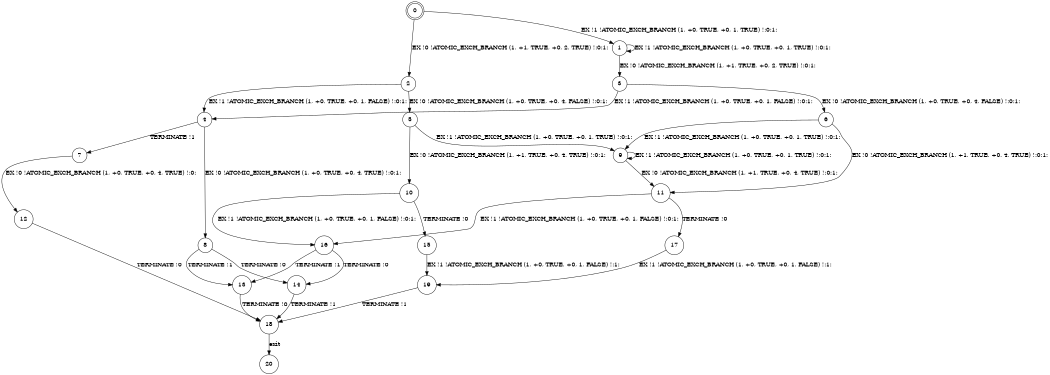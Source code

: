 digraph BCG {
size = "7, 10.5";
center = TRUE;
node [shape = circle];
0 [peripheries = 2];
0 -> 1 [label = "EX !1 !ATOMIC_EXCH_BRANCH (1, +0, TRUE, +0, 1, TRUE) !:0:1:"];
0 -> 2 [label = "EX !0 !ATOMIC_EXCH_BRANCH (1, +1, TRUE, +0, 2, TRUE) !:0:1:"];
1 -> 3 [label = "EX !0 !ATOMIC_EXCH_BRANCH (1, +1, TRUE, +0, 2, TRUE) !:0:1:"];
1 -> 1 [label = "EX !1 !ATOMIC_EXCH_BRANCH (1, +0, TRUE, +0, 1, TRUE) !:0:1:"];
2 -> 4 [label = "EX !1 !ATOMIC_EXCH_BRANCH (1, +0, TRUE, +0, 1, FALSE) !:0:1:"];
2 -> 5 [label = "EX !0 !ATOMIC_EXCH_BRANCH (1, +0, TRUE, +0, 4, FALSE) !:0:1:"];
3 -> 4 [label = "EX !1 !ATOMIC_EXCH_BRANCH (1, +0, TRUE, +0, 1, FALSE) !:0:1:"];
3 -> 6 [label = "EX !0 !ATOMIC_EXCH_BRANCH (1, +0, TRUE, +0, 4, FALSE) !:0:1:"];
4 -> 7 [label = "TERMINATE !1"];
4 -> 8 [label = "EX !0 !ATOMIC_EXCH_BRANCH (1, +0, TRUE, +0, 4, TRUE) !:0:1:"];
5 -> 9 [label = "EX !1 !ATOMIC_EXCH_BRANCH (1, +0, TRUE, +0, 1, TRUE) !:0:1:"];
5 -> 10 [label = "EX !0 !ATOMIC_EXCH_BRANCH (1, +1, TRUE, +0, 4, TRUE) !:0:1:"];
6 -> 9 [label = "EX !1 !ATOMIC_EXCH_BRANCH (1, +0, TRUE, +0, 1, TRUE) !:0:1:"];
6 -> 11 [label = "EX !0 !ATOMIC_EXCH_BRANCH (1, +1, TRUE, +0, 4, TRUE) !:0:1:"];
7 -> 12 [label = "EX !0 !ATOMIC_EXCH_BRANCH (1, +0, TRUE, +0, 4, TRUE) !:0:"];
8 -> 13 [label = "TERMINATE !1"];
8 -> 14 [label = "TERMINATE !0"];
9 -> 9 [label = "EX !1 !ATOMIC_EXCH_BRANCH (1, +0, TRUE, +0, 1, TRUE) !:0:1:"];
9 -> 11 [label = "EX !0 !ATOMIC_EXCH_BRANCH (1, +1, TRUE, +0, 4, TRUE) !:0:1:"];
10 -> 15 [label = "TERMINATE !0"];
10 -> 16 [label = "EX !1 !ATOMIC_EXCH_BRANCH (1, +0, TRUE, +0, 1, FALSE) !:0:1:"];
11 -> 17 [label = "TERMINATE !0"];
11 -> 16 [label = "EX !1 !ATOMIC_EXCH_BRANCH (1, +0, TRUE, +0, 1, FALSE) !:0:1:"];
12 -> 18 [label = "TERMINATE !0"];
13 -> 18 [label = "TERMINATE !0"];
14 -> 18 [label = "TERMINATE !1"];
15 -> 19 [label = "EX !1 !ATOMIC_EXCH_BRANCH (1, +0, TRUE, +0, 1, FALSE) !:1:"];
16 -> 13 [label = "TERMINATE !1"];
16 -> 14 [label = "TERMINATE !0"];
17 -> 19 [label = "EX !1 !ATOMIC_EXCH_BRANCH (1, +0, TRUE, +0, 1, FALSE) !:1:"];
18 -> 20 [label = "exit"];
19 -> 18 [label = "TERMINATE !1"];
}
